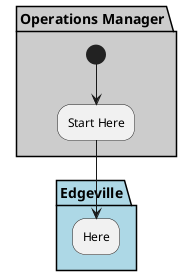 @startuml


partition "Operations Manager"  #cccccc {
  (*) --> "Start Here"
}

partition "Edgeville" #lightblue {
  "Start Here" --> "Here"
}

@enduml
